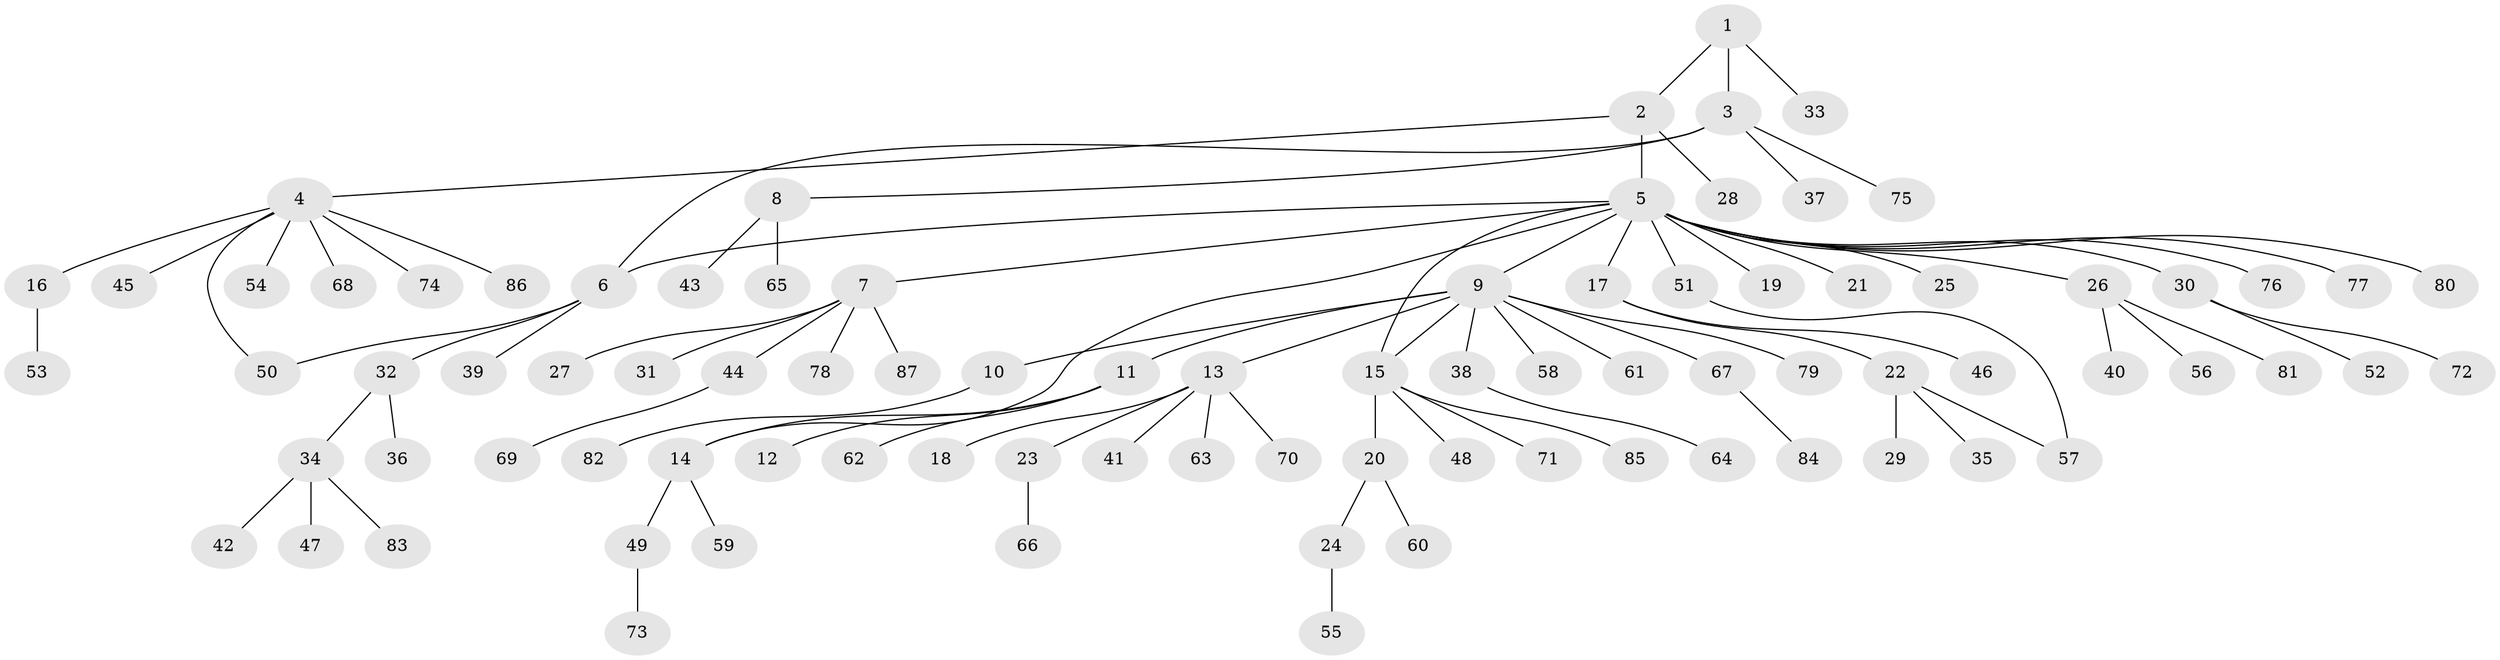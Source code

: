 // Generated by graph-tools (version 1.1) at 2025/11/02/27/25 16:11:10]
// undirected, 87 vertices, 91 edges
graph export_dot {
graph [start="1"]
  node [color=gray90,style=filled];
  1;
  2;
  3;
  4;
  5;
  6;
  7;
  8;
  9;
  10;
  11;
  12;
  13;
  14;
  15;
  16;
  17;
  18;
  19;
  20;
  21;
  22;
  23;
  24;
  25;
  26;
  27;
  28;
  29;
  30;
  31;
  32;
  33;
  34;
  35;
  36;
  37;
  38;
  39;
  40;
  41;
  42;
  43;
  44;
  45;
  46;
  47;
  48;
  49;
  50;
  51;
  52;
  53;
  54;
  55;
  56;
  57;
  58;
  59;
  60;
  61;
  62;
  63;
  64;
  65;
  66;
  67;
  68;
  69;
  70;
  71;
  72;
  73;
  74;
  75;
  76;
  77;
  78;
  79;
  80;
  81;
  82;
  83;
  84;
  85;
  86;
  87;
  1 -- 2;
  1 -- 3;
  1 -- 33;
  2 -- 4;
  2 -- 5;
  2 -- 28;
  3 -- 6;
  3 -- 8;
  3 -- 37;
  3 -- 75;
  4 -- 16;
  4 -- 45;
  4 -- 50;
  4 -- 54;
  4 -- 68;
  4 -- 74;
  4 -- 86;
  5 -- 6;
  5 -- 7;
  5 -- 9;
  5 -- 14;
  5 -- 15;
  5 -- 17;
  5 -- 19;
  5 -- 21;
  5 -- 25;
  5 -- 26;
  5 -- 30;
  5 -- 51;
  5 -- 76;
  5 -- 77;
  5 -- 80;
  6 -- 32;
  6 -- 39;
  6 -- 50;
  7 -- 27;
  7 -- 31;
  7 -- 44;
  7 -- 78;
  7 -- 87;
  8 -- 43;
  8 -- 65;
  9 -- 10;
  9 -- 11;
  9 -- 13;
  9 -- 15;
  9 -- 38;
  9 -- 58;
  9 -- 61;
  9 -- 67;
  9 -- 79;
  10 -- 82;
  11 -- 12;
  11 -- 14;
  11 -- 62;
  13 -- 18;
  13 -- 23;
  13 -- 41;
  13 -- 63;
  13 -- 70;
  14 -- 49;
  14 -- 59;
  15 -- 20;
  15 -- 48;
  15 -- 71;
  15 -- 85;
  16 -- 53;
  17 -- 22;
  17 -- 46;
  20 -- 24;
  20 -- 60;
  22 -- 29;
  22 -- 35;
  22 -- 57;
  23 -- 66;
  24 -- 55;
  26 -- 40;
  26 -- 56;
  26 -- 81;
  30 -- 52;
  30 -- 72;
  32 -- 34;
  32 -- 36;
  34 -- 42;
  34 -- 47;
  34 -- 83;
  38 -- 64;
  44 -- 69;
  49 -- 73;
  51 -- 57;
  67 -- 84;
}

